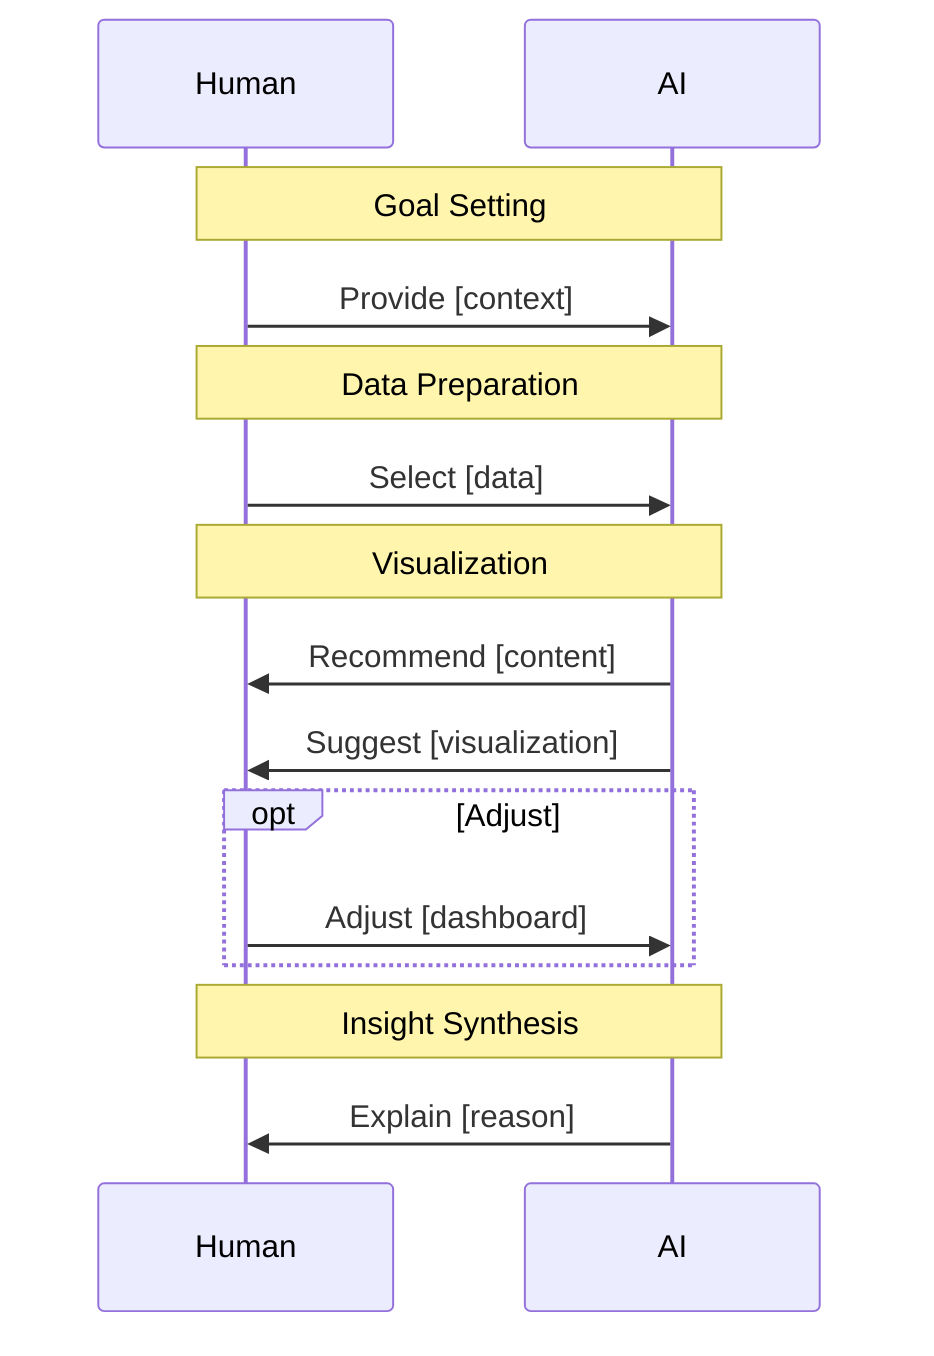 sequenceDiagram
    participant H as Human
    participant A as AI

    note over H,A: Goal Setting
    H ->> A: Provide [context]

    note over H,A: Data Preparation
    H ->> A: Select [data]

    note over H,A: Visualization
    A ->> H: Recommend [content]
    A ->> H: Suggest [visualization]
    opt Adjust
        H ->> A: Adjust [dashboard]
    end

    note over H,A: Insight Synthesis
    A ->> H: Explain [reason]